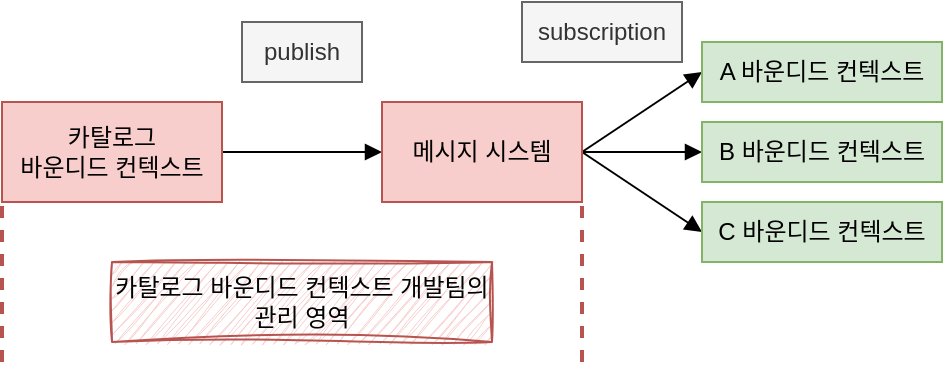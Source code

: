 <mxfile version="24.6.4" type="device">
  <diagram name="페이지-1" id="eGNegOB4lQP5T4Jbs8Um">
    <mxGraphModel dx="1114" dy="894" grid="1" gridSize="10" guides="1" tooltips="1" connect="1" arrows="1" fold="1" page="1" pageScale="1" pageWidth="827" pageHeight="1169" math="0" shadow="0">
      <root>
        <mxCell id="0" />
        <mxCell id="1" parent="0" />
        <mxCell id="kTLKbko_w0uviIFrXt-j-6" style="edgeStyle=orthogonalEdgeStyle;rounded=0;orthogonalLoop=1;jettySize=auto;html=1;endArrow=block;endFill=1;" edge="1" parent="1" source="kTLKbko_w0uviIFrXt-j-1" target="kTLKbko_w0uviIFrXt-j-2">
          <mxGeometry relative="1" as="geometry" />
        </mxCell>
        <mxCell id="kTLKbko_w0uviIFrXt-j-1" value="카탈로그&lt;div&gt;바운디드 컨텍스트&lt;/div&gt;" style="rounded=0;whiteSpace=wrap;html=1;fillColor=#f8cecc;strokeColor=#b85450;" vertex="1" parent="1">
          <mxGeometry x="40" y="230" width="110" height="50" as="geometry" />
        </mxCell>
        <mxCell id="kTLKbko_w0uviIFrXt-j-7" style="edgeStyle=orthogonalEdgeStyle;rounded=0;orthogonalLoop=1;jettySize=auto;html=1;entryX=0;entryY=0.5;entryDx=0;entryDy=0;endArrow=block;endFill=1;" edge="1" parent="1" source="kTLKbko_w0uviIFrXt-j-2" target="kTLKbko_w0uviIFrXt-j-4">
          <mxGeometry relative="1" as="geometry" />
        </mxCell>
        <mxCell id="kTLKbko_w0uviIFrXt-j-8" style="rounded=0;orthogonalLoop=1;jettySize=auto;html=1;entryX=0;entryY=0.5;entryDx=0;entryDy=0;exitX=1;exitY=0.5;exitDx=0;exitDy=0;endArrow=block;endFill=1;" edge="1" parent="1" source="kTLKbko_w0uviIFrXt-j-2" target="kTLKbko_w0uviIFrXt-j-3">
          <mxGeometry relative="1" as="geometry" />
        </mxCell>
        <mxCell id="kTLKbko_w0uviIFrXt-j-9" style="rounded=0;orthogonalLoop=1;jettySize=auto;html=1;entryX=0;entryY=0.5;entryDx=0;entryDy=0;exitX=1;exitY=0.5;exitDx=0;exitDy=0;endArrow=block;endFill=1;" edge="1" parent="1" source="kTLKbko_w0uviIFrXt-j-2" target="kTLKbko_w0uviIFrXt-j-5">
          <mxGeometry relative="1" as="geometry" />
        </mxCell>
        <mxCell id="kTLKbko_w0uviIFrXt-j-2" value="메시지 시스템" style="rounded=0;whiteSpace=wrap;html=1;fillColor=#f8cecc;strokeColor=#b85450;" vertex="1" parent="1">
          <mxGeometry x="230" y="230" width="100" height="50" as="geometry" />
        </mxCell>
        <mxCell id="kTLKbko_w0uviIFrXt-j-3" value="A 바운디드 컨텍스트" style="rounded=0;whiteSpace=wrap;html=1;fillColor=#d5e8d4;strokeColor=#82b366;" vertex="1" parent="1">
          <mxGeometry x="390" y="200" width="120" height="30" as="geometry" />
        </mxCell>
        <mxCell id="kTLKbko_w0uviIFrXt-j-4" value="B 바운디드 컨텍스트" style="rounded=0;whiteSpace=wrap;html=1;fillColor=#d5e8d4;strokeColor=#82b366;" vertex="1" parent="1">
          <mxGeometry x="390" y="240" width="120" height="30" as="geometry" />
        </mxCell>
        <mxCell id="kTLKbko_w0uviIFrXt-j-5" value="C 바운디드 컨텍스트" style="rounded=0;whiteSpace=wrap;html=1;fillColor=#d5e8d4;strokeColor=#82b366;" vertex="1" parent="1">
          <mxGeometry x="390" y="280" width="120" height="30" as="geometry" />
        </mxCell>
        <mxCell id="kTLKbko_w0uviIFrXt-j-10" value="publish" style="text;html=1;align=center;verticalAlign=middle;whiteSpace=wrap;rounded=0;fillColor=#f5f5f5;fontColor=#333333;strokeColor=#666666;" vertex="1" parent="1">
          <mxGeometry x="160" y="190" width="60" height="30" as="geometry" />
        </mxCell>
        <mxCell id="kTLKbko_w0uviIFrXt-j-11" value="subscription" style="text;html=1;align=center;verticalAlign=middle;whiteSpace=wrap;rounded=0;fillColor=#f5f5f5;fontColor=#333333;strokeColor=#666666;" vertex="1" parent="1">
          <mxGeometry x="300" y="180" width="80" height="30" as="geometry" />
        </mxCell>
        <mxCell id="kTLKbko_w0uviIFrXt-j-12" value="카탈로그 바운디드 컨텍스트 개발팀의 관리 영역" style="text;html=1;align=center;verticalAlign=middle;whiteSpace=wrap;rounded=0;fillColor=#f8cecc;strokeColor=#b85450;sketch=1;curveFitting=1;jiggle=2;" vertex="1" parent="1">
          <mxGeometry x="95" y="310" width="190" height="40" as="geometry" />
        </mxCell>
        <mxCell id="kTLKbko_w0uviIFrXt-j-14" value="" style="endArrow=none;dashed=1;html=1;rounded=0;entryX=0;entryY=1;entryDx=0;entryDy=0;strokeWidth=2;fillColor=#f8cecc;strokeColor=#b85450;" edge="1" parent="1" target="kTLKbko_w0uviIFrXt-j-1">
          <mxGeometry width="50" height="50" relative="1" as="geometry">
            <mxPoint x="40" y="360" as="sourcePoint" />
            <mxPoint x="440" y="430" as="targetPoint" />
          </mxGeometry>
        </mxCell>
        <mxCell id="kTLKbko_w0uviIFrXt-j-15" value="" style="endArrow=none;dashed=1;html=1;rounded=0;entryX=0;entryY=1;entryDx=0;entryDy=0;strokeWidth=2;fillColor=#f8cecc;strokeColor=#b85450;" edge="1" parent="1">
          <mxGeometry width="50" height="50" relative="1" as="geometry">
            <mxPoint x="330" y="360" as="sourcePoint" />
            <mxPoint x="330" y="280" as="targetPoint" />
          </mxGeometry>
        </mxCell>
      </root>
    </mxGraphModel>
  </diagram>
</mxfile>
